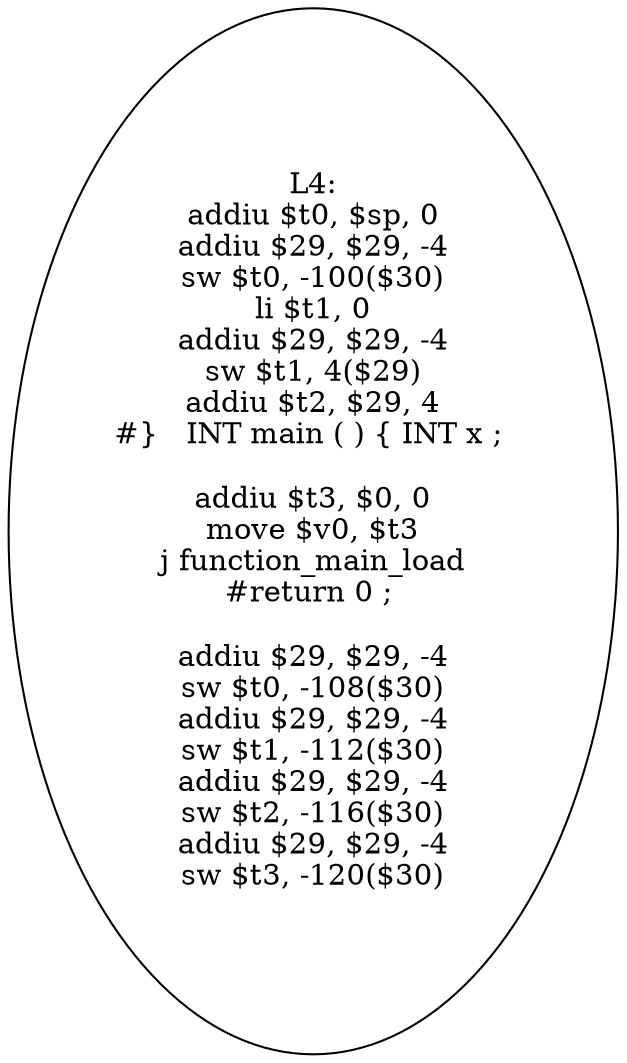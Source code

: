 digraph AST {
  "125515035372672" [label="L4:
addiu $t0, $sp, 0
addiu $29, $29, -4
sw $t0, -100($30)
li $t1, 0
addiu $29, $29, -4
sw $t1, 4($29)
addiu $t2, $29, 4
#}   INT main ( ) { INT x ; 

addiu $t3, $0, 0
move $v0, $t3
j function_main_load
#return 0 ; 

addiu $29, $29, -4
sw $t0, -108($30)
addiu $29, $29, -4
sw $t1, -112($30)
addiu $29, $29, -4
sw $t2, -116($30)
addiu $29, $29, -4
sw $t3, -120($30)
"];
}
